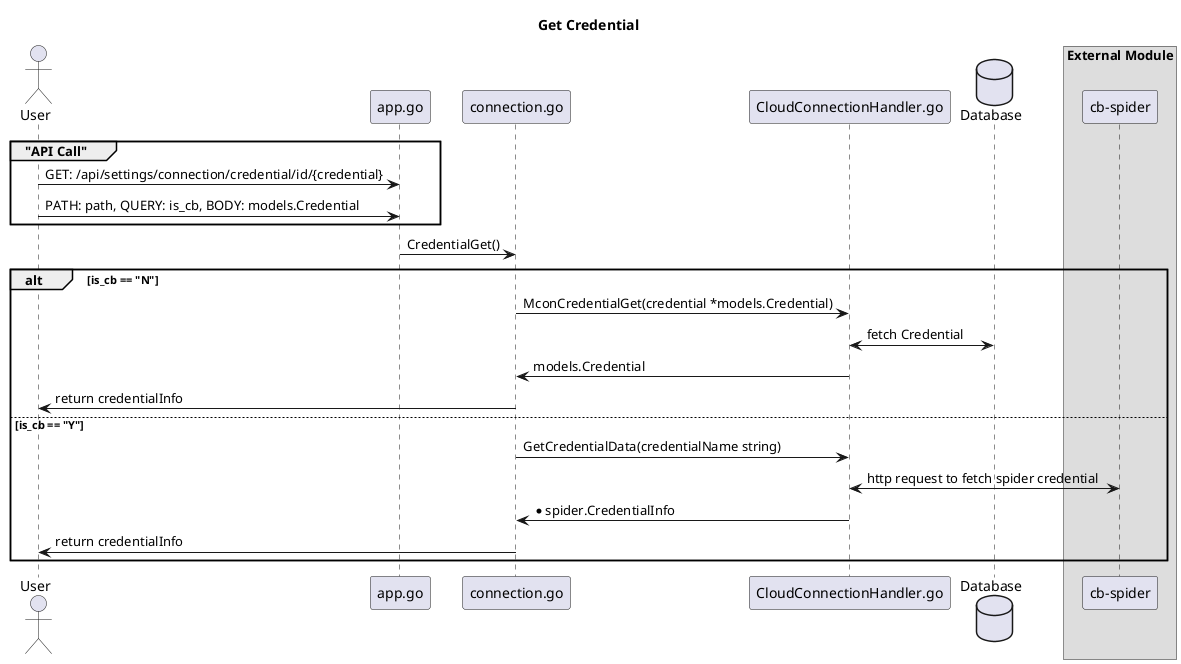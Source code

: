 @startuml

title "Get Credential"

actor User as user

participant "app.go" as app
participant "connection.go" as route
participant "CloudConnectionHandler.go" as handler
database Database as DB

box "External Module"
participant "cb-spider" as spider
end box

group  "API Call"
user    -> app : GET: /api/settings/connection/credential/id/{credential}
user    -> app : PATH: path, QUERY: is_cb, BODY: models.Credential
end

app     -> route: CredentialGet()

alt is_cb == "N"
    route     -> handler: MconCredentialGet(credential *models.Credential)
    handler <-> DB: fetch Credential
    route <- handler: models.Credential
    user <- route:  return credentialInfo
else is_cb == "Y"
    route   -> handler: GetCredentialData(credentialName string)
    handler <-> spider: http request to fetch spider credential
    route <- handler: *spider.CredentialInfo
    user <- route:  return credentialInfo
end

@enduml
